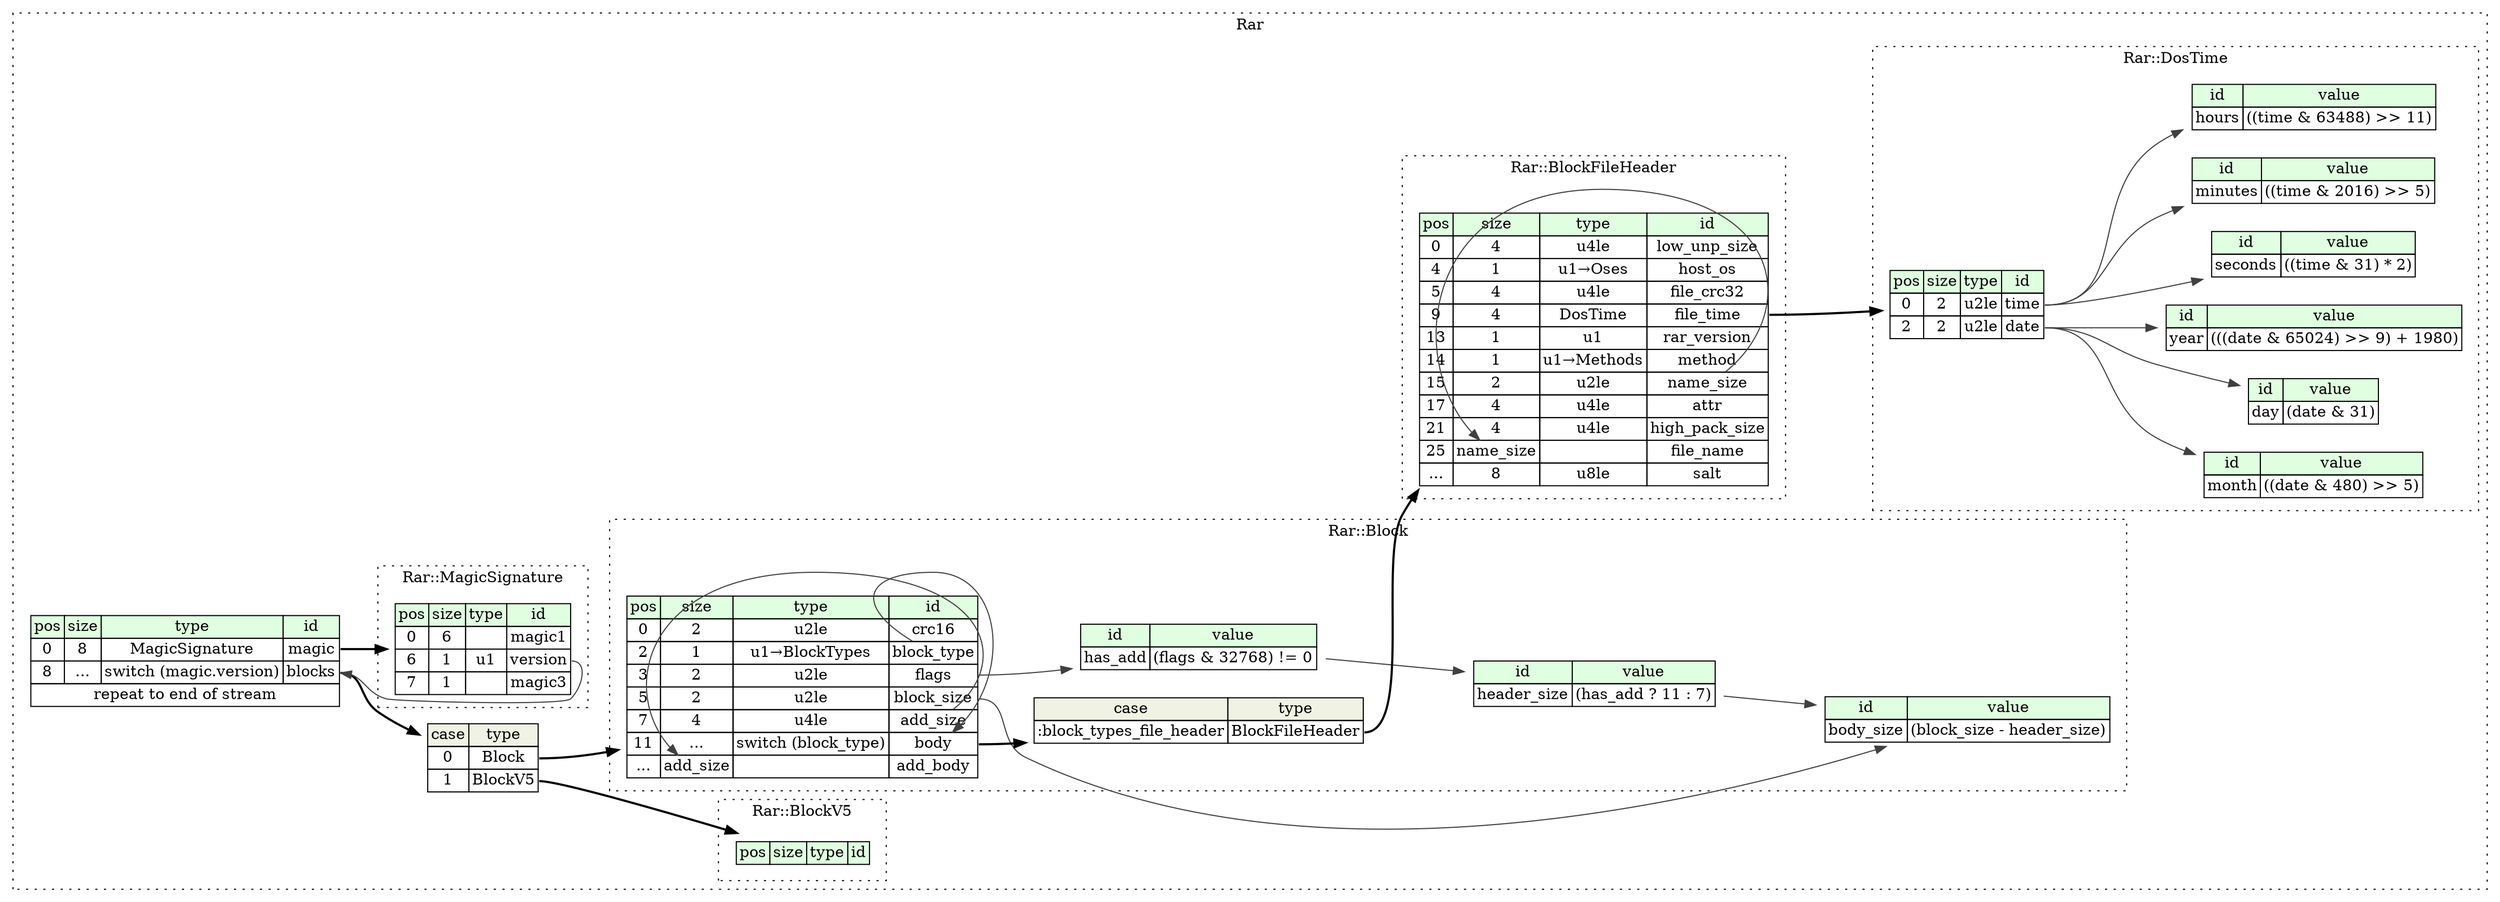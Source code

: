 digraph {
	rankdir=LR;
	node [shape=plaintext];
	subgraph cluster__rar {
		label="Rar";
		graph[style=dotted];

		rar__seq [label=<<TABLE BORDER="0" CELLBORDER="1" CELLSPACING="0">
			<TR><TD BGCOLOR="#E0FFE0">pos</TD><TD BGCOLOR="#E0FFE0">size</TD><TD BGCOLOR="#E0FFE0">type</TD><TD BGCOLOR="#E0FFE0">id</TD></TR>
			<TR><TD PORT="magic_pos">0</TD><TD PORT="magic_size">8</TD><TD>MagicSignature</TD><TD PORT="magic_type">magic</TD></TR>
			<TR><TD PORT="blocks_pos">8</TD><TD PORT="blocks_size">...</TD><TD>switch (magic.version)</TD><TD PORT="blocks_type">blocks</TD></TR>
			<TR><TD COLSPAN="4" PORT="blocks__repeat">repeat to end of stream</TD></TR>
		</TABLE>>];
rar__seq_blocks_switch [label=<<TABLE BORDER="0" CELLBORDER="1" CELLSPACING="0">
	<TR><TD BGCOLOR="#F0F2E4">case</TD><TD BGCOLOR="#F0F2E4">type</TD></TR>
	<TR><TD>0</TD><TD PORT="case0">Block</TD></TR>
	<TR><TD>1</TD><TD PORT="case1">BlockV5</TD></TR>
</TABLE>>];
		subgraph cluster__block_v5 {
			label="Rar::BlockV5";
			graph[style=dotted];

			block_v5__seq [label=<<TABLE BORDER="0" CELLBORDER="1" CELLSPACING="0">
				<TR><TD BGCOLOR="#E0FFE0">pos</TD><TD BGCOLOR="#E0FFE0">size</TD><TD BGCOLOR="#E0FFE0">type</TD><TD BGCOLOR="#E0FFE0">id</TD></TR>
			</TABLE>>];
		}
		subgraph cluster__block {
			label="Rar::Block";
			graph[style=dotted];

			block__seq [label=<<TABLE BORDER="0" CELLBORDER="1" CELLSPACING="0">
				<TR><TD BGCOLOR="#E0FFE0">pos</TD><TD BGCOLOR="#E0FFE0">size</TD><TD BGCOLOR="#E0FFE0">type</TD><TD BGCOLOR="#E0FFE0">id</TD></TR>
				<TR><TD PORT="crc16_pos">0</TD><TD PORT="crc16_size">2</TD><TD>u2le</TD><TD PORT="crc16_type">crc16</TD></TR>
				<TR><TD PORT="block_type_pos">2</TD><TD PORT="block_type_size">1</TD><TD>u1→BlockTypes</TD><TD PORT="block_type_type">block_type</TD></TR>
				<TR><TD PORT="flags_pos">3</TD><TD PORT="flags_size">2</TD><TD>u2le</TD><TD PORT="flags_type">flags</TD></TR>
				<TR><TD PORT="block_size_pos">5</TD><TD PORT="block_size_size">2</TD><TD>u2le</TD><TD PORT="block_size_type">block_size</TD></TR>
				<TR><TD PORT="add_size_pos">7</TD><TD PORT="add_size_size">4</TD><TD>u4le</TD><TD PORT="add_size_type">add_size</TD></TR>
				<TR><TD PORT="body_pos">11</TD><TD PORT="body_size">...</TD><TD>switch (block_type)</TD><TD PORT="body_type">body</TD></TR>
				<TR><TD PORT="add_body_pos">...</TD><TD PORT="add_body_size">add_size</TD><TD></TD><TD PORT="add_body_type">add_body</TD></TR>
			</TABLE>>];
			block__inst__has_add [label=<<TABLE BORDER="0" CELLBORDER="1" CELLSPACING="0">
				<TR><TD BGCOLOR="#E0FFE0">id</TD><TD BGCOLOR="#E0FFE0">value</TD></TR>
				<TR><TD>has_add</TD><TD>(flags &amp; 32768) != 0</TD></TR>
			</TABLE>>];
			block__inst__header_size [label=<<TABLE BORDER="0" CELLBORDER="1" CELLSPACING="0">
				<TR><TD BGCOLOR="#E0FFE0">id</TD><TD BGCOLOR="#E0FFE0">value</TD></TR>
				<TR><TD>header_size</TD><TD>(has_add ? 11 : 7)</TD></TR>
			</TABLE>>];
			block__inst__body_size [label=<<TABLE BORDER="0" CELLBORDER="1" CELLSPACING="0">
				<TR><TD BGCOLOR="#E0FFE0">id</TD><TD BGCOLOR="#E0FFE0">value</TD></TR>
				<TR><TD>body_size</TD><TD>(block_size - header_size)</TD></TR>
			</TABLE>>];
block__seq_body_switch [label=<<TABLE BORDER="0" CELLBORDER="1" CELLSPACING="0">
	<TR><TD BGCOLOR="#F0F2E4">case</TD><TD BGCOLOR="#F0F2E4">type</TD></TR>
	<TR><TD>:block_types_file_header</TD><TD PORT="case0">BlockFileHeader</TD></TR>
</TABLE>>];
		}
		subgraph cluster__block_file_header {
			label="Rar::BlockFileHeader";
			graph[style=dotted];

			block_file_header__seq [label=<<TABLE BORDER="0" CELLBORDER="1" CELLSPACING="0">
				<TR><TD BGCOLOR="#E0FFE0">pos</TD><TD BGCOLOR="#E0FFE0">size</TD><TD BGCOLOR="#E0FFE0">type</TD><TD BGCOLOR="#E0FFE0">id</TD></TR>
				<TR><TD PORT="low_unp_size_pos">0</TD><TD PORT="low_unp_size_size">4</TD><TD>u4le</TD><TD PORT="low_unp_size_type">low_unp_size</TD></TR>
				<TR><TD PORT="host_os_pos">4</TD><TD PORT="host_os_size">1</TD><TD>u1→Oses</TD><TD PORT="host_os_type">host_os</TD></TR>
				<TR><TD PORT="file_crc32_pos">5</TD><TD PORT="file_crc32_size">4</TD><TD>u4le</TD><TD PORT="file_crc32_type">file_crc32</TD></TR>
				<TR><TD PORT="file_time_pos">9</TD><TD PORT="file_time_size">4</TD><TD>DosTime</TD><TD PORT="file_time_type">file_time</TD></TR>
				<TR><TD PORT="rar_version_pos">13</TD><TD PORT="rar_version_size">1</TD><TD>u1</TD><TD PORT="rar_version_type">rar_version</TD></TR>
				<TR><TD PORT="method_pos">14</TD><TD PORT="method_size">1</TD><TD>u1→Methods</TD><TD PORT="method_type">method</TD></TR>
				<TR><TD PORT="name_size_pos">15</TD><TD PORT="name_size_size">2</TD><TD>u2le</TD><TD PORT="name_size_type">name_size</TD></TR>
				<TR><TD PORT="attr_pos">17</TD><TD PORT="attr_size">4</TD><TD>u4le</TD><TD PORT="attr_type">attr</TD></TR>
				<TR><TD PORT="high_pack_size_pos">21</TD><TD PORT="high_pack_size_size">4</TD><TD>u4le</TD><TD PORT="high_pack_size_type">high_pack_size</TD></TR>
				<TR><TD PORT="file_name_pos">25</TD><TD PORT="file_name_size">name_size</TD><TD></TD><TD PORT="file_name_type">file_name</TD></TR>
				<TR><TD PORT="salt_pos">...</TD><TD PORT="salt_size">8</TD><TD>u8le</TD><TD PORT="salt_type">salt</TD></TR>
			</TABLE>>];
		}
		subgraph cluster__magic_signature {
			label="Rar::MagicSignature";
			graph[style=dotted];

			magic_signature__seq [label=<<TABLE BORDER="0" CELLBORDER="1" CELLSPACING="0">
				<TR><TD BGCOLOR="#E0FFE0">pos</TD><TD BGCOLOR="#E0FFE0">size</TD><TD BGCOLOR="#E0FFE0">type</TD><TD BGCOLOR="#E0FFE0">id</TD></TR>
				<TR><TD PORT="magic1_pos">0</TD><TD PORT="magic1_size">6</TD><TD></TD><TD PORT="magic1_type">magic1</TD></TR>
				<TR><TD PORT="version_pos">6</TD><TD PORT="version_size">1</TD><TD>u1</TD><TD PORT="version_type">version</TD></TR>
				<TR><TD PORT="magic3_pos">7</TD><TD PORT="magic3_size">1</TD><TD></TD><TD PORT="magic3_type">magic3</TD></TR>
			</TABLE>>];
		}
		subgraph cluster__dos_time {
			label="Rar::DosTime";
			graph[style=dotted];

			dos_time__seq [label=<<TABLE BORDER="0" CELLBORDER="1" CELLSPACING="0">
				<TR><TD BGCOLOR="#E0FFE0">pos</TD><TD BGCOLOR="#E0FFE0">size</TD><TD BGCOLOR="#E0FFE0">type</TD><TD BGCOLOR="#E0FFE0">id</TD></TR>
				<TR><TD PORT="time_pos">0</TD><TD PORT="time_size">2</TD><TD>u2le</TD><TD PORT="time_type">time</TD></TR>
				<TR><TD PORT="date_pos">2</TD><TD PORT="date_size">2</TD><TD>u2le</TD><TD PORT="date_type">date</TD></TR>
			</TABLE>>];
			dos_time__inst__month [label=<<TABLE BORDER="0" CELLBORDER="1" CELLSPACING="0">
				<TR><TD BGCOLOR="#E0FFE0">id</TD><TD BGCOLOR="#E0FFE0">value</TD></TR>
				<TR><TD>month</TD><TD>((date &amp; 480) &gt;&gt; 5)</TD></TR>
			</TABLE>>];
			dos_time__inst__seconds [label=<<TABLE BORDER="0" CELLBORDER="1" CELLSPACING="0">
				<TR><TD BGCOLOR="#E0FFE0">id</TD><TD BGCOLOR="#E0FFE0">value</TD></TR>
				<TR><TD>seconds</TD><TD>((time &amp; 31) * 2)</TD></TR>
			</TABLE>>];
			dos_time__inst__year [label=<<TABLE BORDER="0" CELLBORDER="1" CELLSPACING="0">
				<TR><TD BGCOLOR="#E0FFE0">id</TD><TD BGCOLOR="#E0FFE0">value</TD></TR>
				<TR><TD>year</TD><TD>(((date &amp; 65024) &gt;&gt; 9) + 1980)</TD></TR>
			</TABLE>>];
			dos_time__inst__minutes [label=<<TABLE BORDER="0" CELLBORDER="1" CELLSPACING="0">
				<TR><TD BGCOLOR="#E0FFE0">id</TD><TD BGCOLOR="#E0FFE0">value</TD></TR>
				<TR><TD>minutes</TD><TD>((time &amp; 2016) &gt;&gt; 5)</TD></TR>
			</TABLE>>];
			dos_time__inst__day [label=<<TABLE BORDER="0" CELLBORDER="1" CELLSPACING="0">
				<TR><TD BGCOLOR="#E0FFE0">id</TD><TD BGCOLOR="#E0FFE0">value</TD></TR>
				<TR><TD>day</TD><TD>(date &amp; 31)</TD></TR>
			</TABLE>>];
			dos_time__inst__hours [label=<<TABLE BORDER="0" CELLBORDER="1" CELLSPACING="0">
				<TR><TD BGCOLOR="#E0FFE0">id</TD><TD BGCOLOR="#E0FFE0">value</TD></TR>
				<TR><TD>hours</TD><TD>((time &amp; 63488) &gt;&gt; 11)</TD></TR>
			</TABLE>>];
		}
	}
	rar__seq:magic_type -> magic_signature__seq [style=bold];
	rar__seq:blocks_type -> rar__seq_blocks_switch [style=bold];
	rar__seq_blocks_switch:case0 -> block__seq [style=bold];
	rar__seq_blocks_switch:case1 -> block_v5__seq [style=bold];
	magic_signature__seq:version_type -> rar__seq:blocks_type [color="#404040"];
	block__seq:body_type -> block__seq_body_switch [style=bold];
	block__seq_body_switch:case0 -> block_file_header__seq [style=bold];
	block__seq:block_type_type -> block__seq:body_type [color="#404040"];
	block__seq:add_size_type -> block__seq:add_body_size [color="#404040"];
	block__seq:flags_type -> block__inst__has_add [color="#404040"];
	block__inst__has_add:has_add_type -> block__inst__header_size [color="#404040"];
	block__seq:block_size_type -> block__inst__body_size [color="#404040"];
	block__inst__header_size:header_size_type -> block__inst__body_size [color="#404040"];
	block_file_header__seq:file_time_type -> dos_time__seq [style=bold];
	block_file_header__seq:name_size_type -> block_file_header__seq:file_name_size [color="#404040"];
	dos_time__seq:date_type -> dos_time__inst__month [color="#404040"];
	dos_time__seq:time_type -> dos_time__inst__seconds [color="#404040"];
	dos_time__seq:date_type -> dos_time__inst__year [color="#404040"];
	dos_time__seq:time_type -> dos_time__inst__minutes [color="#404040"];
	dos_time__seq:date_type -> dos_time__inst__day [color="#404040"];
	dos_time__seq:time_type -> dos_time__inst__hours [color="#404040"];
}
